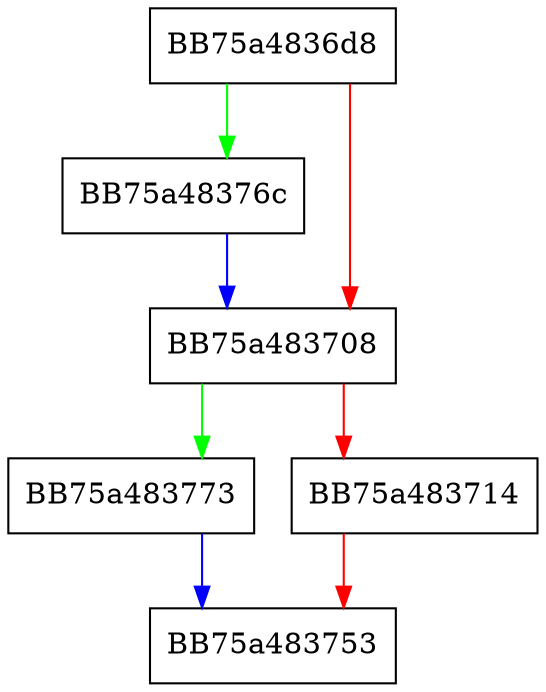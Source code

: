 digraph store_data {
  node [shape="box"];
  graph [splines=ortho];
  BB75a4836d8 -> BB75a48376c [color="green"];
  BB75a4836d8 -> BB75a483708 [color="red"];
  BB75a483708 -> BB75a483773 [color="green"];
  BB75a483708 -> BB75a483714 [color="red"];
  BB75a483714 -> BB75a483753 [color="red"];
  BB75a48376c -> BB75a483708 [color="blue"];
  BB75a483773 -> BB75a483753 [color="blue"];
}